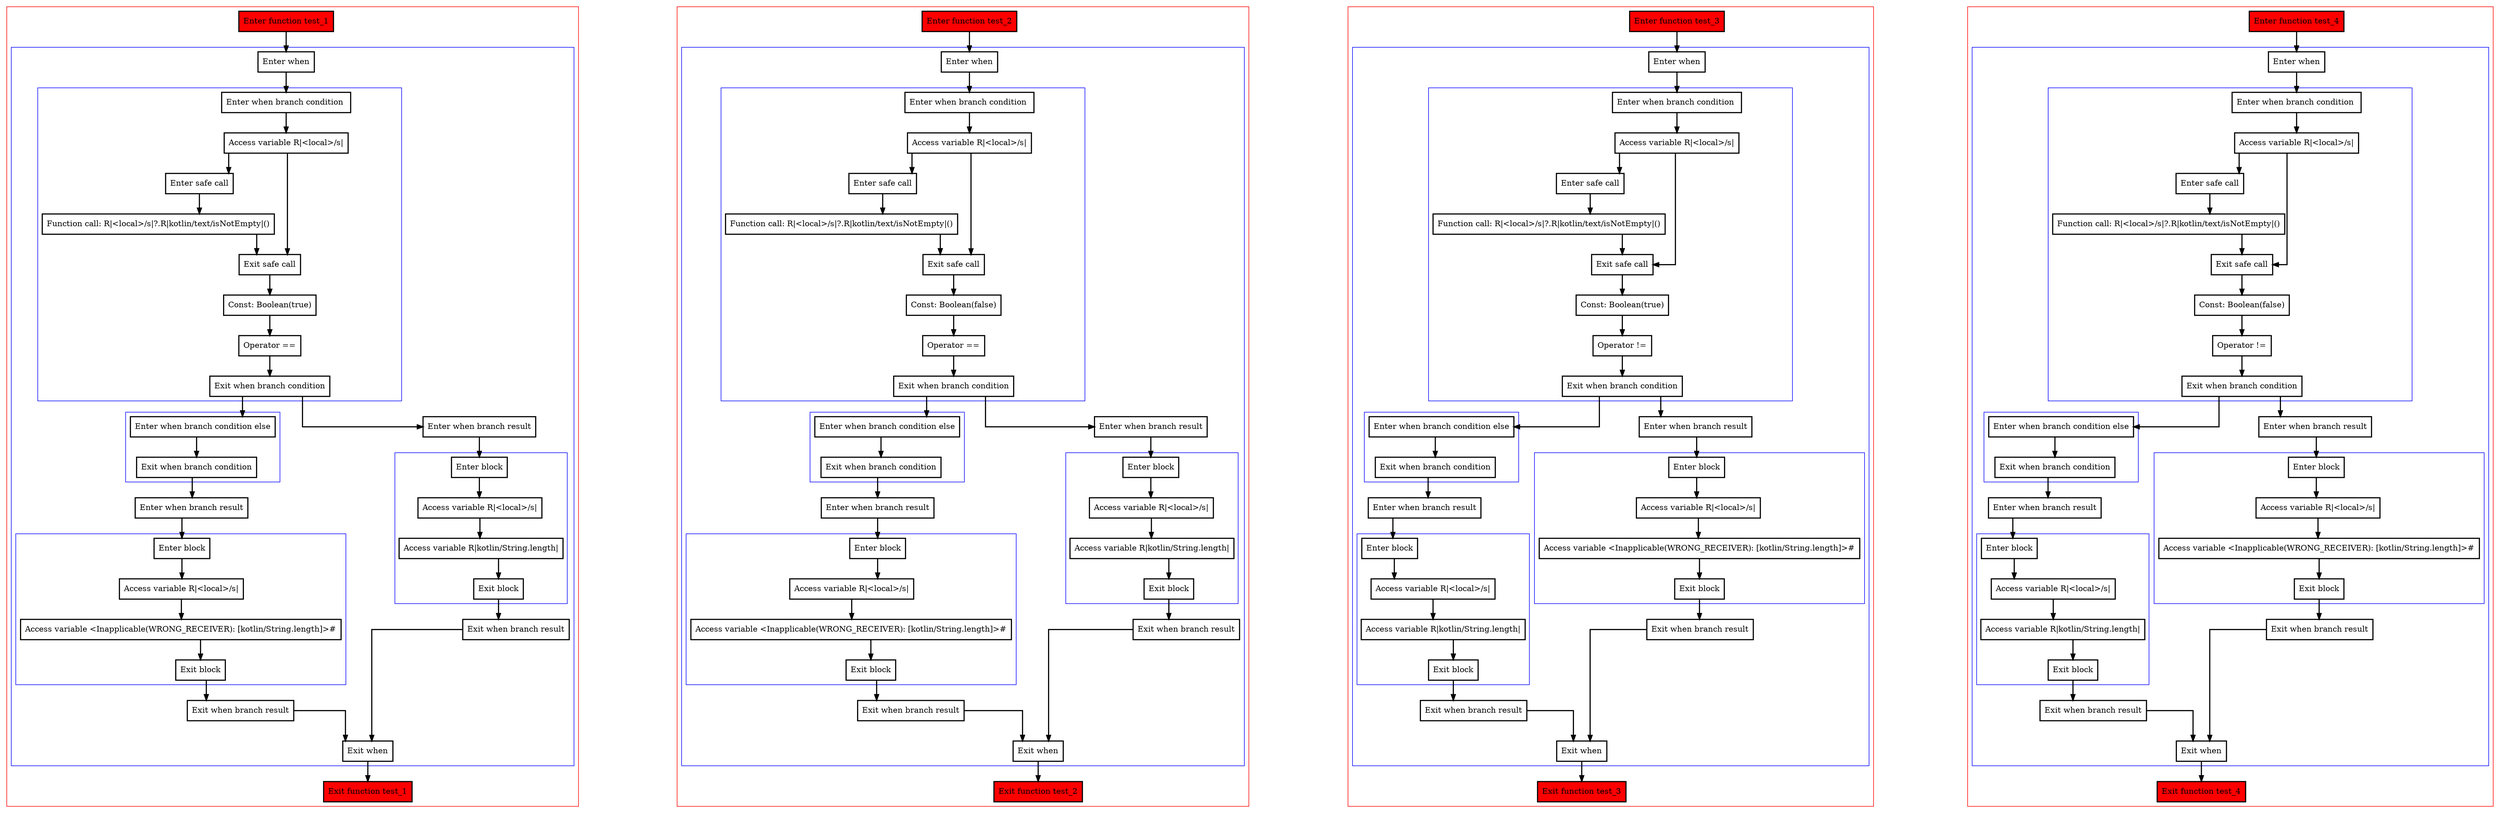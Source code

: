 digraph safeCallAndEqualityToBool_kt {
    graph [splines=ortho nodesep=3]
    node [shape=box penwidth=2]
    edge [penwidth=2]

    subgraph cluster_0 {
        color=red
        0 [label="Enter function test_1" style="filled" fillcolor=red];
        subgraph cluster_1 {
            color=blue
            1 [label="Enter when"];
            subgraph cluster_2 {
                color=blue
                2 [label="Enter when branch condition "];
                3 [label="Access variable R|<local>/s|"];
                4 [label="Enter safe call"];
                5 [label="Function call: R|<local>/s|?.R|kotlin/text/isNotEmpty|()"];
                6 [label="Exit safe call"];
                7 [label="Const: Boolean(true)"];
                8 [label="Operator =="];
                9 [label="Exit when branch condition"];
            }
            subgraph cluster_3 {
                color=blue
                10 [label="Enter when branch condition else"];
                11 [label="Exit when branch condition"];
            }
            12 [label="Enter when branch result"];
            subgraph cluster_4 {
                color=blue
                13 [label="Enter block"];
                14 [label="Access variable R|<local>/s|"];
                15 [label="Access variable <Inapplicable(WRONG_RECEIVER): [kotlin/String.length]>#"];
                16 [label="Exit block"];
            }
            17 [label="Exit when branch result"];
            18 [label="Enter when branch result"];
            subgraph cluster_5 {
                color=blue
                19 [label="Enter block"];
                20 [label="Access variable R|<local>/s|"];
                21 [label="Access variable R|kotlin/String.length|"];
                22 [label="Exit block"];
            }
            23 [label="Exit when branch result"];
            24 [label="Exit when"];
        }
        25 [label="Exit function test_1" style="filled" fillcolor=red];
    }

    0 -> {1};
    1 -> {2};
    2 -> {3};
    3 -> {4 6};
    4 -> {5};
    5 -> {6};
    6 -> {7};
    7 -> {8};
    8 -> {9};
    9 -> {18 10};
    10 -> {11};
    11 -> {12};
    12 -> {13};
    13 -> {14};
    14 -> {15};
    15 -> {16};
    16 -> {17};
    17 -> {24};
    18 -> {19};
    19 -> {20};
    20 -> {21};
    21 -> {22};
    22 -> {23};
    23 -> {24};
    24 -> {25};

    subgraph cluster_6 {
        color=red
        26 [label="Enter function test_2" style="filled" fillcolor=red];
        subgraph cluster_7 {
            color=blue
            27 [label="Enter when"];
            subgraph cluster_8 {
                color=blue
                28 [label="Enter when branch condition "];
                29 [label="Access variable R|<local>/s|"];
                30 [label="Enter safe call"];
                31 [label="Function call: R|<local>/s|?.R|kotlin/text/isNotEmpty|()"];
                32 [label="Exit safe call"];
                33 [label="Const: Boolean(false)"];
                34 [label="Operator =="];
                35 [label="Exit when branch condition"];
            }
            subgraph cluster_9 {
                color=blue
                36 [label="Enter when branch condition else"];
                37 [label="Exit when branch condition"];
            }
            38 [label="Enter when branch result"];
            subgraph cluster_10 {
                color=blue
                39 [label="Enter block"];
                40 [label="Access variable R|<local>/s|"];
                41 [label="Access variable <Inapplicable(WRONG_RECEIVER): [kotlin/String.length]>#"];
                42 [label="Exit block"];
            }
            43 [label="Exit when branch result"];
            44 [label="Enter when branch result"];
            subgraph cluster_11 {
                color=blue
                45 [label="Enter block"];
                46 [label="Access variable R|<local>/s|"];
                47 [label="Access variable R|kotlin/String.length|"];
                48 [label="Exit block"];
            }
            49 [label="Exit when branch result"];
            50 [label="Exit when"];
        }
        51 [label="Exit function test_2" style="filled" fillcolor=red];
    }

    26 -> {27};
    27 -> {28};
    28 -> {29};
    29 -> {30 32};
    30 -> {31};
    31 -> {32};
    32 -> {33};
    33 -> {34};
    34 -> {35};
    35 -> {44 36};
    36 -> {37};
    37 -> {38};
    38 -> {39};
    39 -> {40};
    40 -> {41};
    41 -> {42};
    42 -> {43};
    43 -> {50};
    44 -> {45};
    45 -> {46};
    46 -> {47};
    47 -> {48};
    48 -> {49};
    49 -> {50};
    50 -> {51};

    subgraph cluster_12 {
        color=red
        52 [label="Enter function test_3" style="filled" fillcolor=red];
        subgraph cluster_13 {
            color=blue
            53 [label="Enter when"];
            subgraph cluster_14 {
                color=blue
                54 [label="Enter when branch condition "];
                55 [label="Access variable R|<local>/s|"];
                56 [label="Enter safe call"];
                57 [label="Function call: R|<local>/s|?.R|kotlin/text/isNotEmpty|()"];
                58 [label="Exit safe call"];
                59 [label="Const: Boolean(true)"];
                60 [label="Operator !="];
                61 [label="Exit when branch condition"];
            }
            subgraph cluster_15 {
                color=blue
                62 [label="Enter when branch condition else"];
                63 [label="Exit when branch condition"];
            }
            64 [label="Enter when branch result"];
            subgraph cluster_16 {
                color=blue
                65 [label="Enter block"];
                66 [label="Access variable R|<local>/s|"];
                67 [label="Access variable R|kotlin/String.length|"];
                68 [label="Exit block"];
            }
            69 [label="Exit when branch result"];
            70 [label="Enter when branch result"];
            subgraph cluster_17 {
                color=blue
                71 [label="Enter block"];
                72 [label="Access variable R|<local>/s|"];
                73 [label="Access variable <Inapplicable(WRONG_RECEIVER): [kotlin/String.length]>#"];
                74 [label="Exit block"];
            }
            75 [label="Exit when branch result"];
            76 [label="Exit when"];
        }
        77 [label="Exit function test_3" style="filled" fillcolor=red];
    }

    52 -> {53};
    53 -> {54};
    54 -> {55};
    55 -> {56 58};
    56 -> {57};
    57 -> {58};
    58 -> {59};
    59 -> {60};
    60 -> {61};
    61 -> {70 62};
    62 -> {63};
    63 -> {64};
    64 -> {65};
    65 -> {66};
    66 -> {67};
    67 -> {68};
    68 -> {69};
    69 -> {76};
    70 -> {71};
    71 -> {72};
    72 -> {73};
    73 -> {74};
    74 -> {75};
    75 -> {76};
    76 -> {77};

    subgraph cluster_18 {
        color=red
        78 [label="Enter function test_4" style="filled" fillcolor=red];
        subgraph cluster_19 {
            color=blue
            79 [label="Enter when"];
            subgraph cluster_20 {
                color=blue
                80 [label="Enter when branch condition "];
                81 [label="Access variable R|<local>/s|"];
                82 [label="Enter safe call"];
                83 [label="Function call: R|<local>/s|?.R|kotlin/text/isNotEmpty|()"];
                84 [label="Exit safe call"];
                85 [label="Const: Boolean(false)"];
                86 [label="Operator !="];
                87 [label="Exit when branch condition"];
            }
            subgraph cluster_21 {
                color=blue
                88 [label="Enter when branch condition else"];
                89 [label="Exit when branch condition"];
            }
            90 [label="Enter when branch result"];
            subgraph cluster_22 {
                color=blue
                91 [label="Enter block"];
                92 [label="Access variable R|<local>/s|"];
                93 [label="Access variable R|kotlin/String.length|"];
                94 [label="Exit block"];
            }
            95 [label="Exit when branch result"];
            96 [label="Enter when branch result"];
            subgraph cluster_23 {
                color=blue
                97 [label="Enter block"];
                98 [label="Access variable R|<local>/s|"];
                99 [label="Access variable <Inapplicable(WRONG_RECEIVER): [kotlin/String.length]>#"];
                100 [label="Exit block"];
            }
            101 [label="Exit when branch result"];
            102 [label="Exit when"];
        }
        103 [label="Exit function test_4" style="filled" fillcolor=red];
    }

    78 -> {79};
    79 -> {80};
    80 -> {81};
    81 -> {82 84};
    82 -> {83};
    83 -> {84};
    84 -> {85};
    85 -> {86};
    86 -> {87};
    87 -> {96 88};
    88 -> {89};
    89 -> {90};
    90 -> {91};
    91 -> {92};
    92 -> {93};
    93 -> {94};
    94 -> {95};
    95 -> {102};
    96 -> {97};
    97 -> {98};
    98 -> {99};
    99 -> {100};
    100 -> {101};
    101 -> {102};
    102 -> {103};

}
